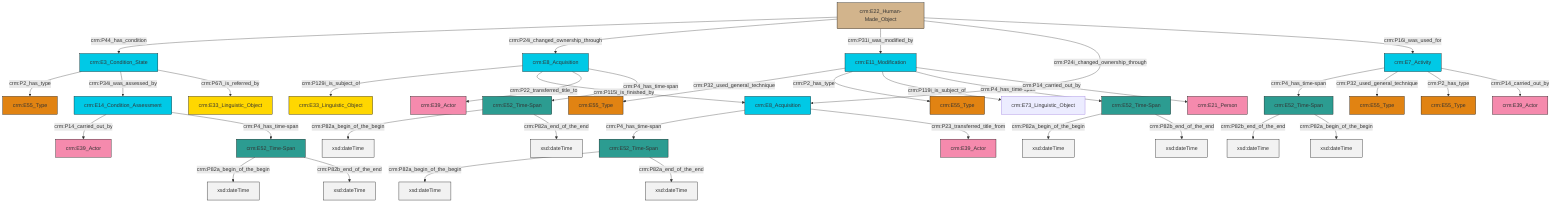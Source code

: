 graph TD
classDef Literal fill:#f2f2f2,stroke:#000000;
classDef CRM_Entity fill:#FFFFFF,stroke:#000000;
classDef Temporal_Entity fill:#00C9E6, stroke:#000000;
classDef Type fill:#E18312, stroke:#000000;
classDef Time-Span fill:#2C9C91, stroke:#000000;
classDef Appellation fill:#FFEB7F, stroke:#000000;
classDef Place fill:#008836, stroke:#000000;
classDef Persistent_Item fill:#B266B2, stroke:#000000;
classDef Conceptual_Object fill:#FFD700, stroke:#000000;
classDef Physical_Thing fill:#D2B48C, stroke:#000000;
classDef Actor fill:#f58aad, stroke:#000000;
classDef PC_Classes fill:#4ce600, stroke:#000000;
classDef Multi fill:#cccccc,stroke:#000000;

10["crm:E11_Modification"]:::Temporal_Entity -->|crm:P32_used_general_technique| 11["crm:E55_Type"]:::Type
12["crm:E14_Condition_Assessment"]:::Temporal_Entity -->|crm:P14_carried_out_by| 13["crm:E39_Actor"]:::Actor
14["crm:E7_Activity"]:::Temporal_Entity -->|crm:P4_has_time-span| 15["crm:E52_Time-Span"]:::Time-Span
8["crm:E8_Acquisition"]:::Temporal_Entity -->|crm:P4_has_time-span| 4["crm:E52_Time-Span"]:::Time-Span
6["crm:E8_Acquisition"]:::Temporal_Entity -->|crm:P129i_is_subject_of| 2["crm:E33_Linguistic_Object"]:::Conceptual_Object
10["crm:E11_Modification"]:::Temporal_Entity -->|crm:P2_has_type| 20["crm:E55_Type"]:::Type
14["crm:E7_Activity"]:::Temporal_Entity -->|crm:P32_used_general_technique| 24["crm:E55_Type"]:::Type
15["crm:E52_Time-Span"]:::Time-Span -->|crm:P82b_end_of_the_end| 25[xsd:dateTime]:::Literal
21["crm:E22_Human-Made_Object"]:::Physical_Thing -->|crm:P44_has_condition| 18["crm:E3_Condition_State"]:::Temporal_Entity
10["crm:E11_Modification"]:::Temporal_Entity -->|crm:P119i_is_subject_of| 26["crm:E73_Linguistic_Object"]:::Default
6["crm:E8_Acquisition"]:::Temporal_Entity -->|crm:P115i_is_finished_by| 8["crm:E8_Acquisition"]:::Temporal_Entity
18["crm:E3_Condition_State"]:::Temporal_Entity -->|crm:P2_has_type| 0["crm:E55_Type"]:::Type
6["crm:E8_Acquisition"]:::Temporal_Entity -->|crm:P22_transferred_title_to| 29["crm:E39_Actor"]:::Actor
4["crm:E52_Time-Span"]:::Time-Span -->|crm:P82a_begin_of_the_begin| 31[xsd:dateTime]:::Literal
27["crm:E52_Time-Span"]:::Time-Span -->|crm:P82a_begin_of_the_begin| 33[xsd:dateTime]:::Literal
27["crm:E52_Time-Span"]:::Time-Span -->|crm:P82a_end_of_the_end| 34[xsd:dateTime]:::Literal
15["crm:E52_Time-Span"]:::Time-Span -->|crm:P82a_begin_of_the_begin| 36[xsd:dateTime]:::Literal
10["crm:E11_Modification"]:::Temporal_Entity -->|crm:P4_has_time-span| 37["crm:E52_Time-Span"]:::Time-Span
10["crm:E11_Modification"]:::Temporal_Entity -->|crm:P14_carried_out_by| 38["crm:E21_Person"]:::Actor
14["crm:E7_Activity"]:::Temporal_Entity -->|crm:P2_has_type| 39["crm:E55_Type"]:::Type
21["crm:E22_Human-Made_Object"]:::Physical_Thing -->|crm:P24i_changed_ownership_through| 6["crm:E8_Acquisition"]:::Temporal_Entity
8["crm:E8_Acquisition"]:::Temporal_Entity -->|crm:P23_transferred_title_from| 40["crm:E39_Actor"]:::Actor
21["crm:E22_Human-Made_Object"]:::Physical_Thing -->|crm:P31i_was_modified_by| 10["crm:E11_Modification"]:::Temporal_Entity
18["crm:E3_Condition_State"]:::Temporal_Entity -->|crm:P34i_was_assessed_by| 12["crm:E14_Condition_Assessment"]:::Temporal_Entity
14["crm:E7_Activity"]:::Temporal_Entity -->|crm:P14_carried_out_by| 42["crm:E39_Actor"]:::Actor
16["crm:E52_Time-Span"]:::Time-Span -->|crm:P82a_begin_of_the_begin| 43[xsd:dateTime]:::Literal
21["crm:E22_Human-Made_Object"]:::Physical_Thing -->|crm:P24i_changed_ownership_through| 8["crm:E8_Acquisition"]:::Temporal_Entity
21["crm:E22_Human-Made_Object"]:::Physical_Thing -->|crm:P16i_was_used_for| 14["crm:E7_Activity"]:::Temporal_Entity
37["crm:E52_Time-Span"]:::Time-Span -->|crm:P82a_begin_of_the_begin| 48[xsd:dateTime]:::Literal
4["crm:E52_Time-Span"]:::Time-Span -->|crm:P82a_end_of_the_end| 56[xsd:dateTime]:::Literal
12["crm:E14_Condition_Assessment"]:::Temporal_Entity -->|crm:P4_has_time-span| 16["crm:E52_Time-Span"]:::Time-Span
6["crm:E8_Acquisition"]:::Temporal_Entity -->|crm:P4_has_time-span| 27["crm:E52_Time-Span"]:::Time-Span
37["crm:E52_Time-Span"]:::Time-Span -->|crm:P82b_end_of_the_end| 58[xsd:dateTime]:::Literal
18["crm:E3_Condition_State"]:::Temporal_Entity -->|crm:P67i_is_referred_by| 45["crm:E33_Linguistic_Object"]:::Conceptual_Object
16["crm:E52_Time-Span"]:::Time-Span -->|crm:P82b_end_of_the_end| 59[xsd:dateTime]:::Literal